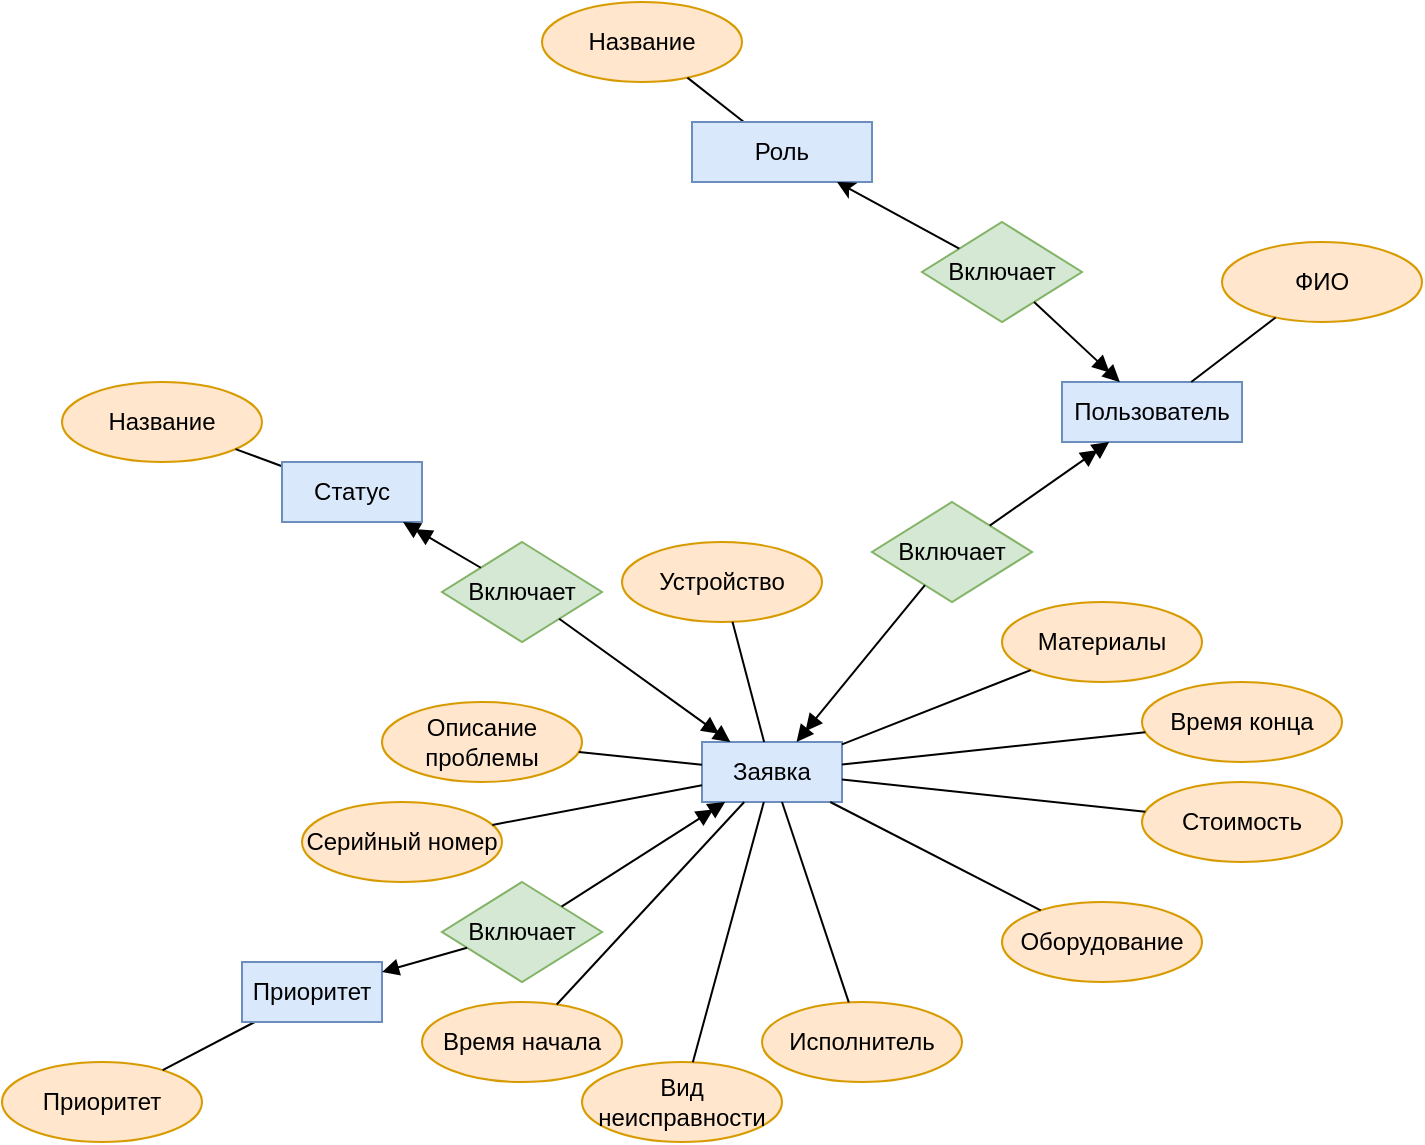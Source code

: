 <mxfile version="21.6.8" type="device">
  <diagram name="Страница — 1" id="gNl1RCMw1DjJtnanOToY">
    <mxGraphModel dx="1925" dy="1989" grid="1" gridSize="10" guides="1" tooltips="1" connect="1" arrows="1" fold="1" page="1" pageScale="1" pageWidth="827" pageHeight="1169" math="0" shadow="0">
      <root>
        <mxCell id="0" />
        <mxCell id="1" parent="0" />
        <mxCell id="EpMA9gOdx6MuQNG9DlKx-2" value="Заявка" style="rounded=0;whiteSpace=wrap;html=1;fillColor=#dae8fc;strokeColor=#6c8ebf;" parent="1" vertex="1">
          <mxGeometry x="100" y="320" width="70" height="30" as="geometry" />
        </mxCell>
        <mxCell id="EpMA9gOdx6MuQNG9DlKx-3" value="Пользователь" style="rounded=0;whiteSpace=wrap;html=1;fillColor=#dae8fc;strokeColor=#6c8ebf;" parent="1" vertex="1">
          <mxGeometry x="280" y="140" width="90" height="30" as="geometry" />
        </mxCell>
        <mxCell id="EpMA9gOdx6MuQNG9DlKx-8" value="Оборудование" style="ellipse;whiteSpace=wrap;html=1;fillColor=#ffe6cc;strokeColor=#d79b00;" parent="1" vertex="1">
          <mxGeometry x="250" y="400" width="100" height="40" as="geometry" />
        </mxCell>
        <mxCell id="EpMA9gOdx6MuQNG9DlKx-9" value="Серийный номер" style="ellipse;whiteSpace=wrap;html=1;fillColor=#ffe6cc;strokeColor=#d79b00;" parent="1" vertex="1">
          <mxGeometry x="-100" y="350" width="100" height="40" as="geometry" />
        </mxCell>
        <mxCell id="EpMA9gOdx6MuQNG9DlKx-10" value="Описание проблемы" style="ellipse;whiteSpace=wrap;html=1;fillColor=#ffe6cc;strokeColor=#d79b00;" parent="1" vertex="1">
          <mxGeometry x="-60" y="300" width="100" height="40" as="geometry" />
        </mxCell>
        <mxCell id="EpMA9gOdx6MuQNG9DlKx-12" value="Приоритет" style="ellipse;whiteSpace=wrap;html=1;fillColor=#ffe6cc;strokeColor=#d79b00;" parent="1" vertex="1">
          <mxGeometry x="-250" y="480" width="100" height="40" as="geometry" />
        </mxCell>
        <mxCell id="EpMA9gOdx6MuQNG9DlKx-13" value="Исполнитель" style="ellipse;whiteSpace=wrap;html=1;fillColor=#ffe6cc;strokeColor=#d79b00;" parent="1" vertex="1">
          <mxGeometry x="130" y="450" width="100" height="40" as="geometry" />
        </mxCell>
        <mxCell id="EpMA9gOdx6MuQNG9DlKx-14" value="Время начала" style="ellipse;whiteSpace=wrap;html=1;fillColor=#ffe6cc;strokeColor=#d79b00;" parent="1" vertex="1">
          <mxGeometry x="-40" y="450" width="100" height="40" as="geometry" />
        </mxCell>
        <mxCell id="EpMA9gOdx6MuQNG9DlKx-15" value="Время конца" style="ellipse;whiteSpace=wrap;html=1;fillColor=#ffe6cc;strokeColor=#d79b00;" parent="1" vertex="1">
          <mxGeometry x="320" y="290" width="100" height="40" as="geometry" />
        </mxCell>
        <mxCell id="EpMA9gOdx6MuQNG9DlKx-17" value="Стоимость" style="ellipse;whiteSpace=wrap;html=1;fillColor=#ffe6cc;strokeColor=#d79b00;" parent="1" vertex="1">
          <mxGeometry x="320" y="340" width="100" height="40" as="geometry" />
        </mxCell>
        <mxCell id="EpMA9gOdx6MuQNG9DlKx-18" value="Материалы" style="ellipse;whiteSpace=wrap;html=1;fillColor=#ffe6cc;strokeColor=#d79b00;" parent="1" vertex="1">
          <mxGeometry x="250" y="250" width="100" height="40" as="geometry" />
        </mxCell>
        <mxCell id="EpMA9gOdx6MuQNG9DlKx-19" value="Вид неисправности" style="ellipse;whiteSpace=wrap;html=1;fillColor=#ffe6cc;strokeColor=#d79b00;" parent="1" vertex="1">
          <mxGeometry x="40" y="480" width="100" height="40" as="geometry" />
        </mxCell>
        <mxCell id="EpMA9gOdx6MuQNG9DlKx-20" value="" style="endArrow=none;html=1;rounded=0;" parent="1" source="EpMA9gOdx6MuQNG9DlKx-2" target="EpMA9gOdx6MuQNG9DlKx-17" edge="1">
          <mxGeometry width="50" height="50" relative="1" as="geometry">
            <mxPoint x="459.999" y="260" as="sourcePoint" />
            <mxPoint x="918.57" y="310" as="targetPoint" />
          </mxGeometry>
        </mxCell>
        <mxCell id="EpMA9gOdx6MuQNG9DlKx-21" value="" style="endArrow=none;html=1;rounded=0;" parent="1" source="EpMA9gOdx6MuQNG9DlKx-2" target="EpMA9gOdx6MuQNG9DlKx-13" edge="1">
          <mxGeometry width="50" height="50" relative="1" as="geometry">
            <mxPoint x="159" y="330" as="sourcePoint" />
            <mxPoint x="223" y="259" as="targetPoint" />
          </mxGeometry>
        </mxCell>
        <mxCell id="EpMA9gOdx6MuQNG9DlKx-22" value="" style="endArrow=none;html=1;rounded=0;" parent="1" source="EpMA9gOdx6MuQNG9DlKx-2" target="EpMA9gOdx6MuQNG9DlKx-10" edge="1">
          <mxGeometry width="50" height="50" relative="1" as="geometry">
            <mxPoint x="143" y="330" as="sourcePoint" />
            <mxPoint x="133" y="270" as="targetPoint" />
          </mxGeometry>
        </mxCell>
        <mxCell id="EpMA9gOdx6MuQNG9DlKx-23" value="" style="endArrow=none;html=1;rounded=0;" parent="1" source="EpMA9gOdx6MuQNG9DlKx-2" target="EpMA9gOdx6MuQNG9DlKx-9" edge="1">
          <mxGeometry width="50" height="50" relative="1" as="geometry">
            <mxPoint x="119" y="330" as="sourcePoint" />
            <mxPoint x="78" y="306" as="targetPoint" />
          </mxGeometry>
        </mxCell>
        <mxCell id="EpMA9gOdx6MuQNG9DlKx-24" value="" style="endArrow=none;html=1;rounded=0;" parent="1" source="EpMA9gOdx6MuQNG9DlKx-2" target="EpMA9gOdx6MuQNG9DlKx-8" edge="1">
          <mxGeometry width="50" height="50" relative="1" as="geometry">
            <mxPoint x="413.666" y="240.0" as="sourcePoint" />
            <mxPoint x="550" y="112" as="targetPoint" />
          </mxGeometry>
        </mxCell>
        <mxCell id="EpMA9gOdx6MuQNG9DlKx-25" value="" style="endArrow=none;html=1;rounded=0;" parent="1" source="xZl2L9dvGxKTzrPXjEV_-1" target="EpMA9gOdx6MuQNG9DlKx-12" edge="1">
          <mxGeometry width="50" height="50" relative="1" as="geometry">
            <mxPoint x="110" y="357" as="sourcePoint" />
            <mxPoint x="48" y="377" as="targetPoint" />
          </mxGeometry>
        </mxCell>
        <mxCell id="EpMA9gOdx6MuQNG9DlKx-26" value="" style="endArrow=none;html=1;rounded=0;" parent="1" source="EpMA9gOdx6MuQNG9DlKx-2" target="EpMA9gOdx6MuQNG9DlKx-14" edge="1">
          <mxGeometry width="50" height="50" relative="1" as="geometry">
            <mxPoint x="124" y="360" as="sourcePoint" />
            <mxPoint x="35" y="423" as="targetPoint" />
          </mxGeometry>
        </mxCell>
        <mxCell id="EpMA9gOdx6MuQNG9DlKx-27" value="" style="endArrow=none;html=1;rounded=0;" parent="1" source="EpMA9gOdx6MuQNG9DlKx-2" target="EpMA9gOdx6MuQNG9DlKx-15" edge="1">
          <mxGeometry width="50" height="50" relative="1" as="geometry">
            <mxPoint x="738.108" y="180" as="sourcePoint" />
            <mxPoint x="629" y="301" as="targetPoint" />
          </mxGeometry>
        </mxCell>
        <mxCell id="EpMA9gOdx6MuQNG9DlKx-29" value="" style="endArrow=none;html=1;rounded=0;" parent="1" source="EpMA9gOdx6MuQNG9DlKx-2" target="EpMA9gOdx6MuQNG9DlKx-18" edge="1">
          <mxGeometry width="50" height="50" relative="1" as="geometry">
            <mxPoint x="451.538" y="230" as="sourcePoint" />
            <mxPoint x="518" y="160" as="targetPoint" />
          </mxGeometry>
        </mxCell>
        <mxCell id="EpMA9gOdx6MuQNG9DlKx-30" value="" style="endArrow=none;html=1;rounded=0;" parent="1" source="EpMA9gOdx6MuQNG9DlKx-2" target="EpMA9gOdx6MuQNG9DlKx-19" edge="1">
          <mxGeometry width="50" height="50" relative="1" as="geometry">
            <mxPoint x="142" y="360" as="sourcePoint" />
            <mxPoint x="85" y="610" as="targetPoint" />
          </mxGeometry>
        </mxCell>
        <mxCell id="EpMA9gOdx6MuQNG9DlKx-31" value="ФИО" style="ellipse;whiteSpace=wrap;html=1;fillColor=#ffe6cc;strokeColor=#d79b00;" parent="1" vertex="1">
          <mxGeometry x="360" y="70" width="100" height="40" as="geometry" />
        </mxCell>
        <mxCell id="EpMA9gOdx6MuQNG9DlKx-33" value="Название" style="ellipse;whiteSpace=wrap;html=1;fillColor=#ffe6cc;strokeColor=#d79b00;" parent="1" vertex="1">
          <mxGeometry x="20" y="-50" width="100" height="40" as="geometry" />
        </mxCell>
        <mxCell id="EpMA9gOdx6MuQNG9DlKx-34" value="" style="endArrow=none;html=1;rounded=0;" parent="1" source="EpMA9gOdx6MuQNG9DlKx-3" target="EpMA9gOdx6MuQNG9DlKx-31" edge="1">
          <mxGeometry width="50" height="50" relative="1" as="geometry">
            <mxPoint x="159" y="330" as="sourcePoint" />
            <mxPoint x="223" y="259" as="targetPoint" />
          </mxGeometry>
        </mxCell>
        <mxCell id="EpMA9gOdx6MuQNG9DlKx-35" value="" style="endArrow=none;html=1;rounded=0;" parent="1" source="uvV5mPnBkrH1bWJsqDBi-1" target="EpMA9gOdx6MuQNG9DlKx-33" edge="1">
          <mxGeometry width="50" height="50" relative="1" as="geometry">
            <mxPoint x="69.615" y="-50" as="sourcePoint" />
            <mxPoint x="160" y="100" as="targetPoint" />
          </mxGeometry>
        </mxCell>
        <mxCell id="EpMA9gOdx6MuQNG9DlKx-42" value="Название" style="ellipse;whiteSpace=wrap;html=1;fillColor=#ffe6cc;strokeColor=#d79b00;" parent="1" vertex="1">
          <mxGeometry x="-220" y="140" width="100" height="40" as="geometry" />
        </mxCell>
        <mxCell id="EpMA9gOdx6MuQNG9DlKx-43" value="Включает" style="rhombus;whiteSpace=wrap;html=1;fillColor=#d5e8d4;strokeColor=#82b366;" parent="1" vertex="1">
          <mxGeometry x="185" y="200" width="80" height="50" as="geometry" />
        </mxCell>
        <mxCell id="EpMA9gOdx6MuQNG9DlKx-45" value="" style="endArrow=doubleBlock;html=1;rounded=0;endFill=1;" parent="1" source="EpMA9gOdx6MuQNG9DlKx-43" target="EpMA9gOdx6MuQNG9DlKx-2" edge="1">
          <mxGeometry width="50" height="50" relative="1" as="geometry">
            <mxPoint x="264" y="337" as="sourcePoint" />
            <mxPoint x="190" y="342" as="targetPoint" />
          </mxGeometry>
        </mxCell>
        <mxCell id="EpMA9gOdx6MuQNG9DlKx-46" value="" style="endArrow=doubleBlock;html=1;rounded=0;endFill=1;" parent="1" source="EpMA9gOdx6MuQNG9DlKx-43" target="EpMA9gOdx6MuQNG9DlKx-3" edge="1">
          <mxGeometry width="50" height="50" relative="1" as="geometry">
            <mxPoint x="242" y="269" as="sourcePoint" />
            <mxPoint x="164" y="330" as="targetPoint" />
          </mxGeometry>
        </mxCell>
        <mxCell id="EpMA9gOdx6MuQNG9DlKx-49" value="" style="endArrow=none;html=1;rounded=0;" parent="1" source="6L9YUrrobPTYob00ZUWP-1" target="EpMA9gOdx6MuQNG9DlKx-42" edge="1">
          <mxGeometry width="50" height="50" relative="1" as="geometry">
            <mxPoint x="-278.182" y="200" as="sourcePoint" />
            <mxPoint x="-312" y="186" as="targetPoint" />
          </mxGeometry>
        </mxCell>
        <mxCell id="EpMA9gOdx6MuQNG9DlKx-53" value="Устройство" style="ellipse;whiteSpace=wrap;html=1;fillColor=#ffe6cc;strokeColor=#d79b00;" parent="1" vertex="1">
          <mxGeometry x="60" y="220" width="100" height="40" as="geometry" />
        </mxCell>
        <mxCell id="EpMA9gOdx6MuQNG9DlKx-54" value="" style="endArrow=none;html=1;rounded=0;" parent="1" source="EpMA9gOdx6MuQNG9DlKx-2" target="EpMA9gOdx6MuQNG9DlKx-53" edge="1">
          <mxGeometry width="50" height="50" relative="1" as="geometry">
            <mxPoint x="122" y="330" as="sourcePoint" />
            <mxPoint x="86" y="307" as="targetPoint" />
          </mxGeometry>
        </mxCell>
        <mxCell id="6L9YUrrobPTYob00ZUWP-1" value="Статус" style="rounded=0;whiteSpace=wrap;html=1;fillColor=#dae8fc;strokeColor=#6c8ebf;" parent="1" vertex="1">
          <mxGeometry x="-110" y="180" width="70" height="30" as="geometry" />
        </mxCell>
        <mxCell id="6L9YUrrobPTYob00ZUWP-2" value="Включает" style="rhombus;whiteSpace=wrap;html=1;fillColor=#d5e8d4;strokeColor=#82b366;" parent="1" vertex="1">
          <mxGeometry x="-30" y="220" width="80" height="50" as="geometry" />
        </mxCell>
        <mxCell id="6L9YUrrobPTYob00ZUWP-3" value="" style="endArrow=doubleBlock;html=1;rounded=0;endFill=1;" parent="1" source="6L9YUrrobPTYob00ZUWP-2" target="EpMA9gOdx6MuQNG9DlKx-2" edge="1">
          <mxGeometry width="50" height="50" relative="1" as="geometry">
            <mxPoint x="221" y="252" as="sourcePoint" />
            <mxPoint x="157" y="330" as="targetPoint" />
          </mxGeometry>
        </mxCell>
        <mxCell id="6L9YUrrobPTYob00ZUWP-4" value="" style="endArrow=doubleBlock;html=1;rounded=0;endFill=1;" parent="1" source="6L9YUrrobPTYob00ZUWP-2" target="6L9YUrrobPTYob00ZUWP-1" edge="1">
          <mxGeometry width="50" height="50" relative="1" as="geometry">
            <mxPoint x="39" y="268" as="sourcePoint" />
            <mxPoint x="124" y="330" as="targetPoint" />
          </mxGeometry>
        </mxCell>
        <mxCell id="uvV5mPnBkrH1bWJsqDBi-1" value="Роль" style="rounded=0;whiteSpace=wrap;html=1;fillColor=#dae8fc;strokeColor=#6c8ebf;" parent="1" vertex="1">
          <mxGeometry x="95" y="10" width="90" height="30" as="geometry" />
        </mxCell>
        <mxCell id="uvV5mPnBkrH1bWJsqDBi-2" value="Включает" style="rhombus;whiteSpace=wrap;html=1;fillColor=#d5e8d4;strokeColor=#82b366;" parent="1" vertex="1">
          <mxGeometry x="210" y="60" width="80" height="50" as="geometry" />
        </mxCell>
        <mxCell id="uvV5mPnBkrH1bWJsqDBi-3" value="" style="endArrow=doubleBlock;html=1;rounded=0;endFill=1;" parent="1" source="uvV5mPnBkrH1bWJsqDBi-2" target="EpMA9gOdx6MuQNG9DlKx-3" edge="1">
          <mxGeometry width="50" height="50" relative="1" as="geometry">
            <mxPoint x="254" y="222" as="sourcePoint" />
            <mxPoint x="314" y="180" as="targetPoint" />
          </mxGeometry>
        </mxCell>
        <mxCell id="uvV5mPnBkrH1bWJsqDBi-4" value="" style="endArrow=classic;html=1;rounded=0;" parent="1" source="uvV5mPnBkrH1bWJsqDBi-2" target="uvV5mPnBkrH1bWJsqDBi-1" edge="1">
          <mxGeometry width="50" height="50" relative="1" as="geometry">
            <mxPoint x="150" y="110" as="sourcePoint" />
            <mxPoint x="210" y="200" as="targetPoint" />
          </mxGeometry>
        </mxCell>
        <mxCell id="xZl2L9dvGxKTzrPXjEV_-1" value="Приоритет" style="rounded=0;whiteSpace=wrap;html=1;fillColor=#dae8fc;strokeColor=#6c8ebf;" vertex="1" parent="1">
          <mxGeometry x="-130" y="430" width="70" height="30" as="geometry" />
        </mxCell>
        <mxCell id="xZl2L9dvGxKTzrPXjEV_-2" value="Включает" style="rhombus;whiteSpace=wrap;html=1;fillColor=#d5e8d4;strokeColor=#82b366;" vertex="1" parent="1">
          <mxGeometry x="-30" y="390" width="80" height="50" as="geometry" />
        </mxCell>
        <mxCell id="xZl2L9dvGxKTzrPXjEV_-3" value="" style="endArrow=doubleBlock;html=1;rounded=0;endFill=1;" edge="1" parent="1" source="xZl2L9dvGxKTzrPXjEV_-2" target="EpMA9gOdx6MuQNG9DlKx-2">
          <mxGeometry width="50" height="50" relative="1" as="geometry">
            <mxPoint x="39" y="268" as="sourcePoint" />
            <mxPoint x="124" y="330" as="targetPoint" />
          </mxGeometry>
        </mxCell>
        <mxCell id="xZl2L9dvGxKTzrPXjEV_-4" value="" style="endArrow=block;html=1;rounded=0;endFill=1;" edge="1" parent="1" source="xZl2L9dvGxKTzrPXjEV_-2" target="xZl2L9dvGxKTzrPXjEV_-1">
          <mxGeometry width="50" height="50" relative="1" as="geometry">
            <mxPoint x="40" y="412" as="sourcePoint" />
            <mxPoint x="122" y="360" as="targetPoint" />
          </mxGeometry>
        </mxCell>
      </root>
    </mxGraphModel>
  </diagram>
</mxfile>
